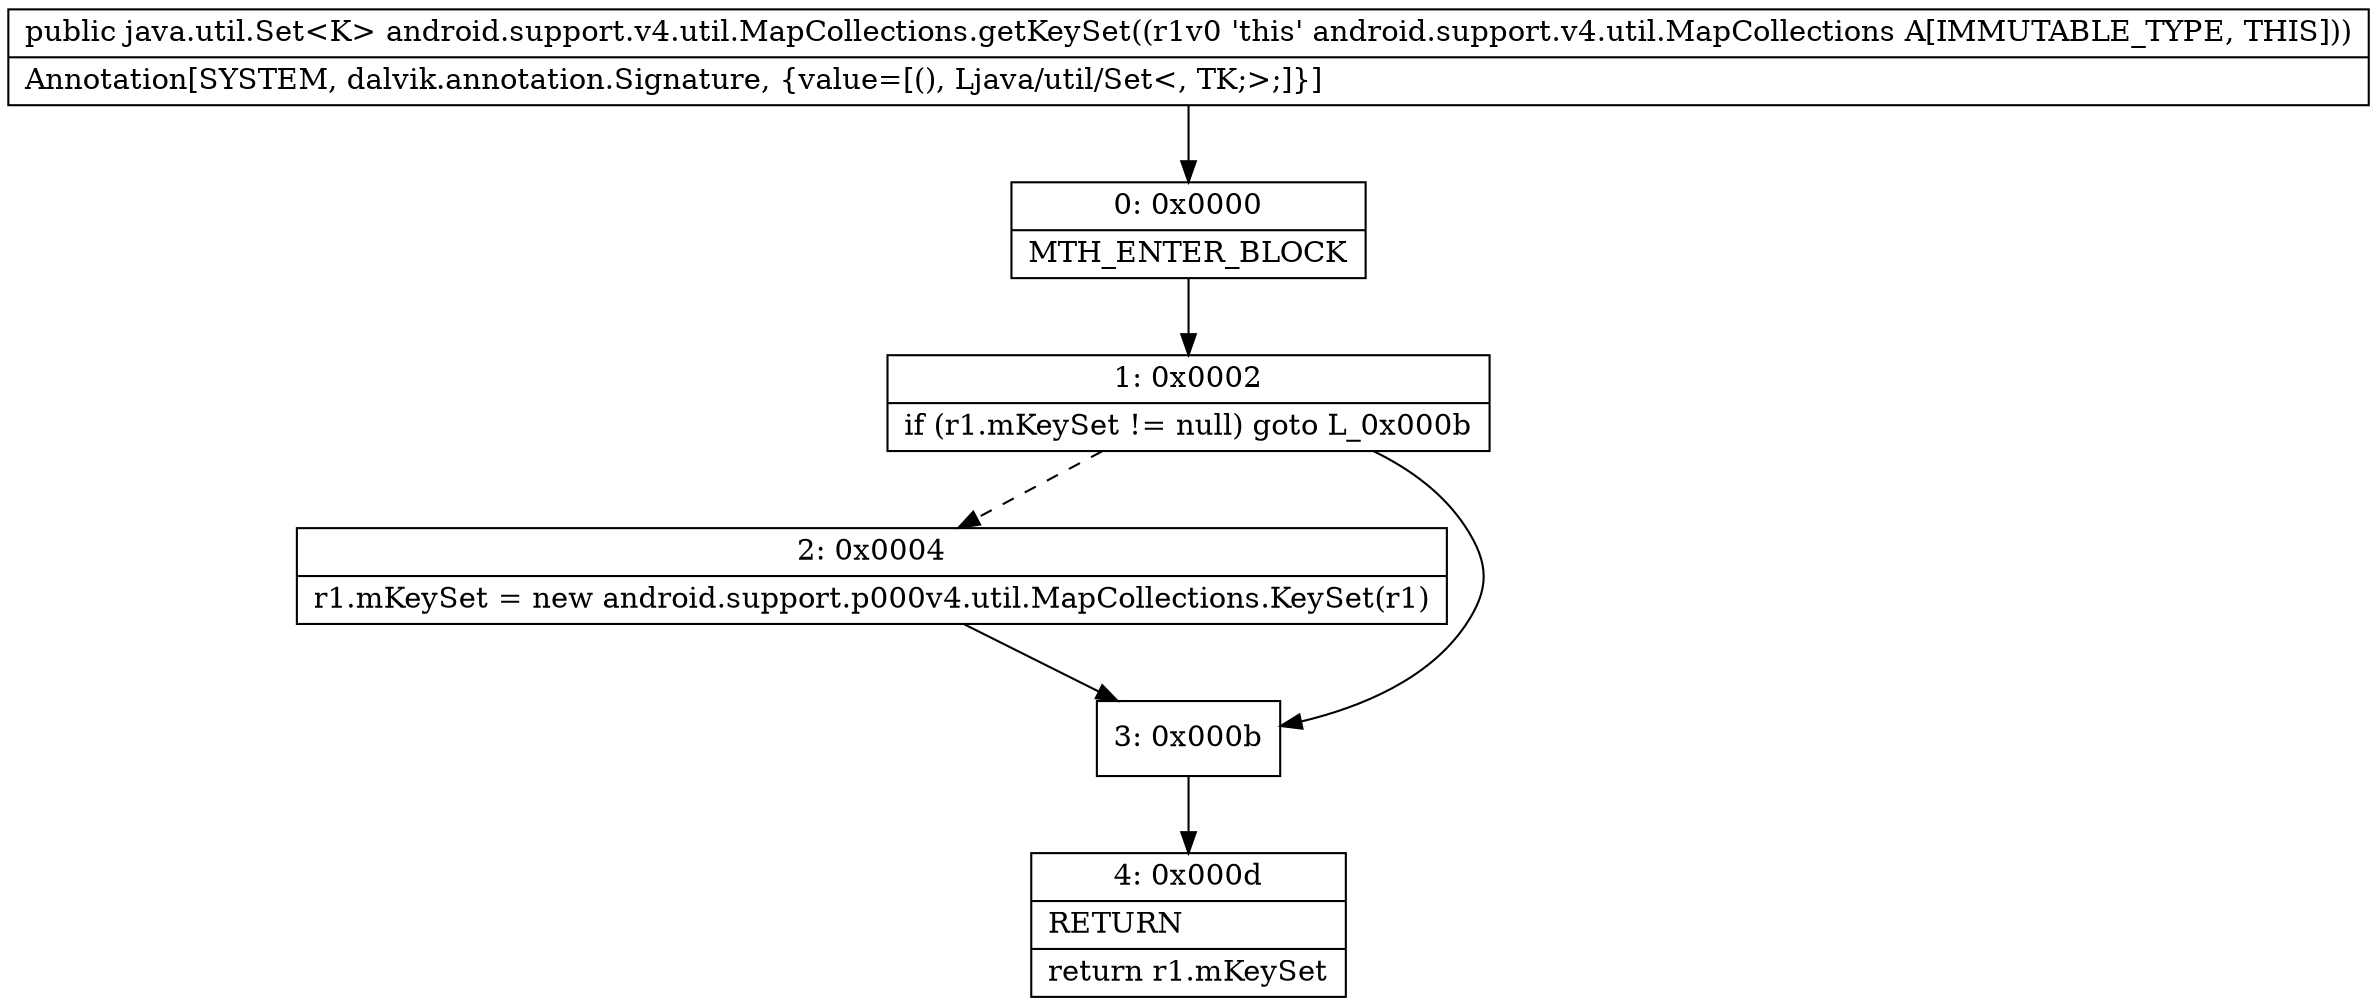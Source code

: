 digraph "CFG forandroid.support.v4.util.MapCollections.getKeySet()Ljava\/util\/Set;" {
Node_0 [shape=record,label="{0\:\ 0x0000|MTH_ENTER_BLOCK\l}"];
Node_1 [shape=record,label="{1\:\ 0x0002|if (r1.mKeySet != null) goto L_0x000b\l}"];
Node_2 [shape=record,label="{2\:\ 0x0004|r1.mKeySet = new android.support.p000v4.util.MapCollections.KeySet(r1)\l}"];
Node_3 [shape=record,label="{3\:\ 0x000b}"];
Node_4 [shape=record,label="{4\:\ 0x000d|RETURN\l|return r1.mKeySet\l}"];
MethodNode[shape=record,label="{public java.util.Set\<K\> android.support.v4.util.MapCollections.getKeySet((r1v0 'this' android.support.v4.util.MapCollections A[IMMUTABLE_TYPE, THIS]))  | Annotation[SYSTEM, dalvik.annotation.Signature, \{value=[(), Ljava\/util\/Set\<, TK;\>;]\}]\l}"];
MethodNode -> Node_0;
Node_0 -> Node_1;
Node_1 -> Node_2[style=dashed];
Node_1 -> Node_3;
Node_2 -> Node_3;
Node_3 -> Node_4;
}

